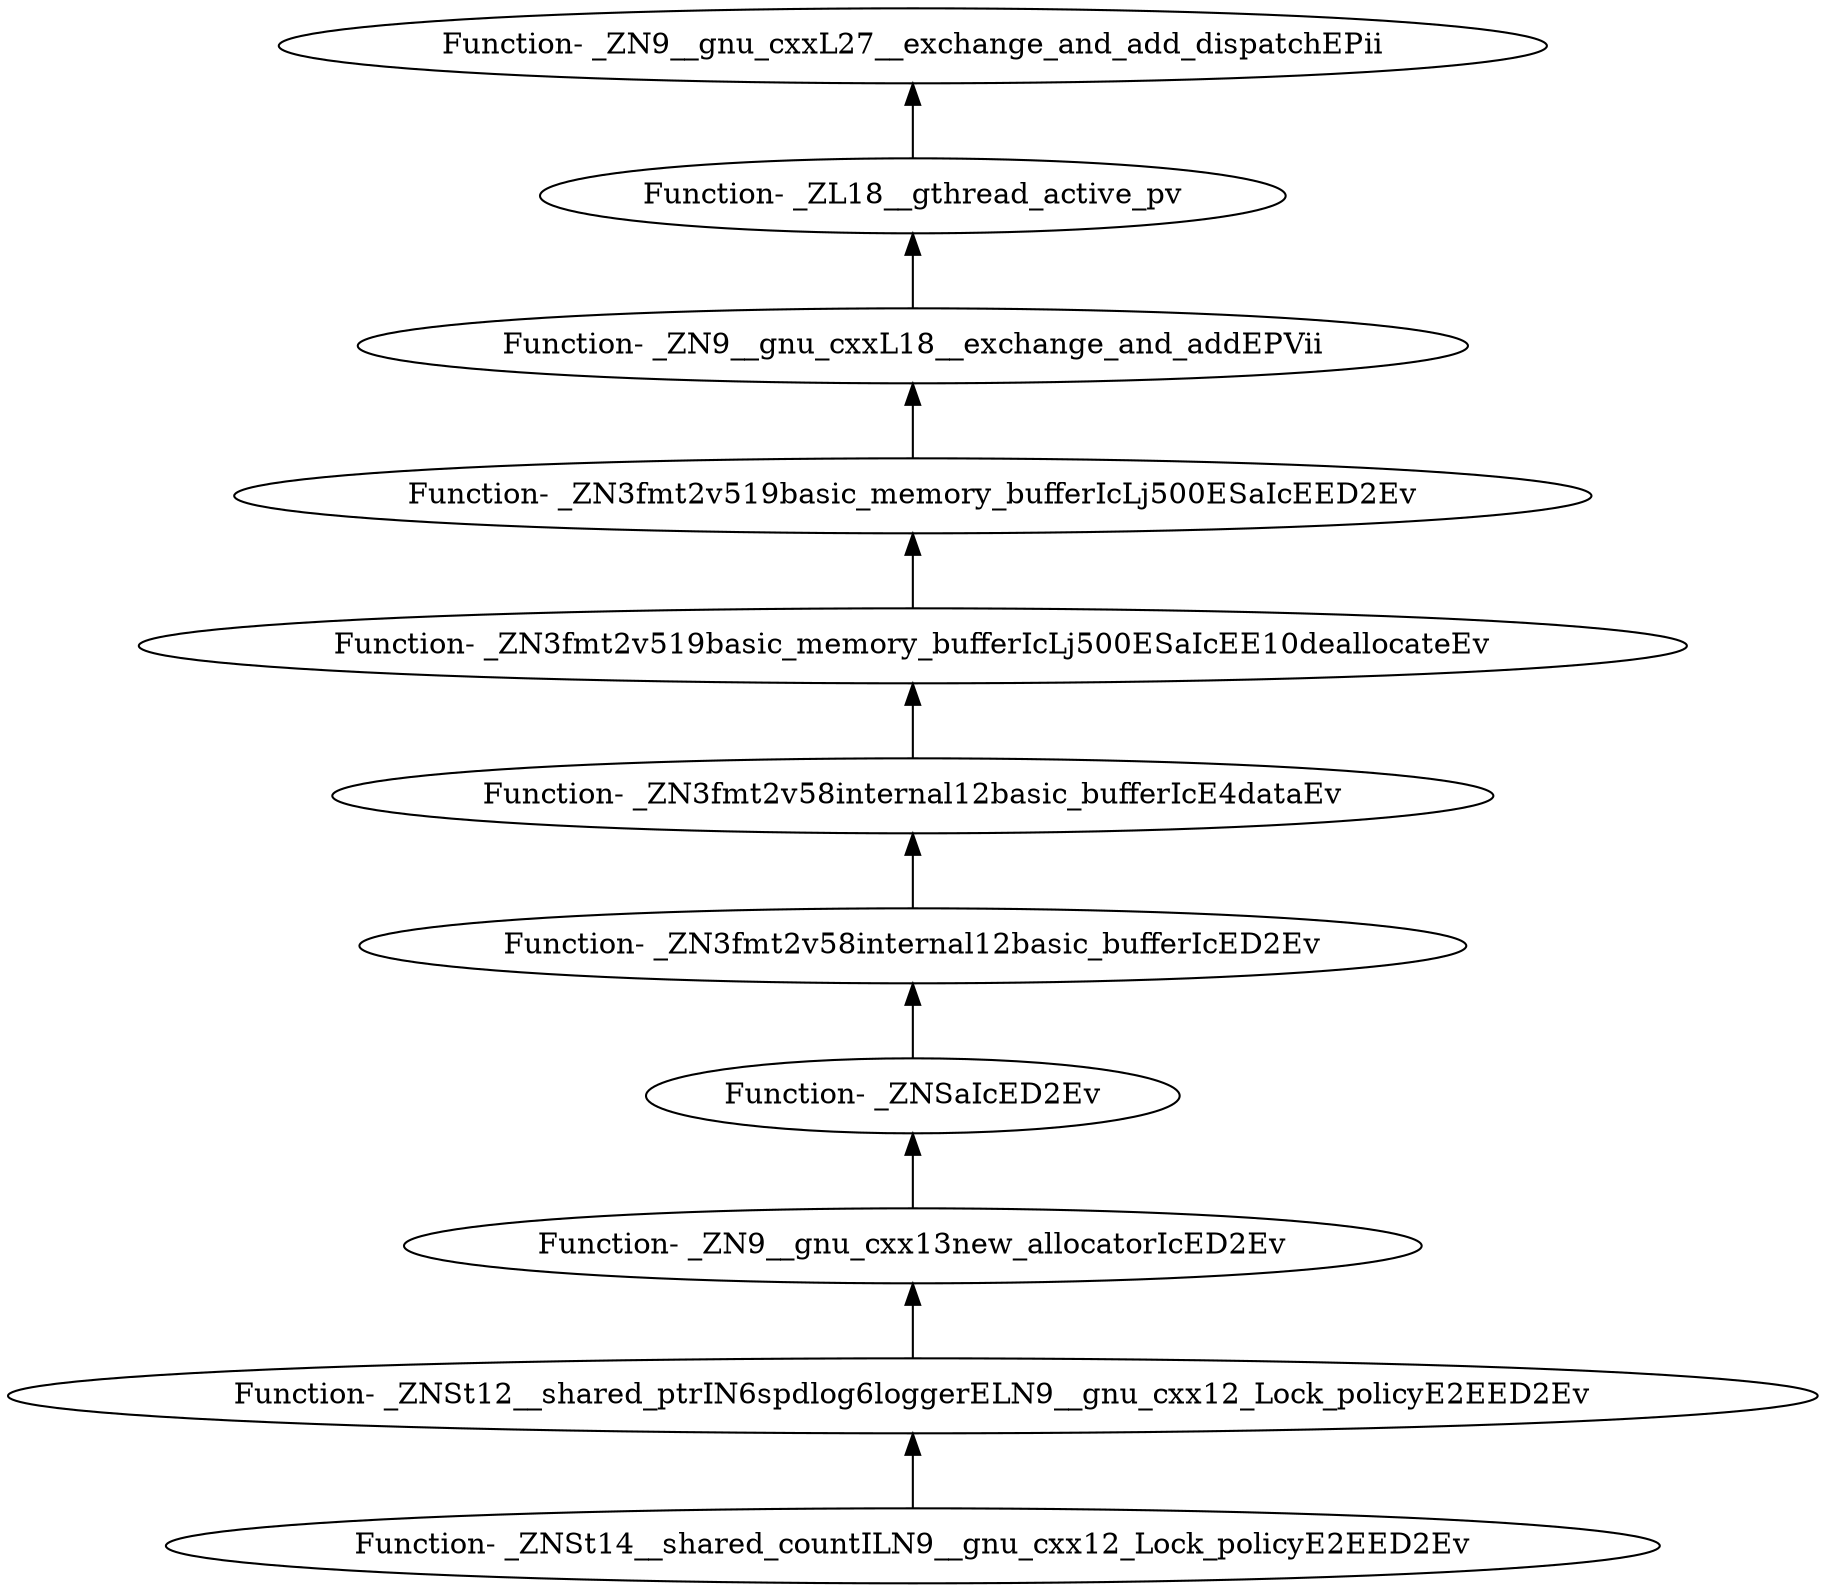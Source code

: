 digraph {
	"Function- _ZNSt14__shared_countILN9__gnu_cxx12_Lock_policyE2EED2Ev"
	"Function- _ZNSt12__shared_ptrIN6spdlog6loggerELN9__gnu_cxx12_Lock_policyE2EED2Ev"
	"Function- _ZNSt12__shared_ptrIN6spdlog6loggerELN9__gnu_cxx12_Lock_policyE2EED2Ev" -> "Function- _ZNSt14__shared_countILN9__gnu_cxx12_Lock_policyE2EED2Ev" [dir=back]
	"Function- _ZN9__gnu_cxx13new_allocatorIcED2Ev"
	"Function- _ZN9__gnu_cxx13new_allocatorIcED2Ev" -> "Function- _ZNSt12__shared_ptrIN6spdlog6loggerELN9__gnu_cxx12_Lock_policyE2EED2Ev" [dir=back]
	"Function- _ZNSaIcED2Ev"
	"Function- _ZNSaIcED2Ev" -> "Function- _ZN9__gnu_cxx13new_allocatorIcED2Ev" [dir=back]
	"Function- _ZN3fmt2v58internal12basic_bufferIcED2Ev"
	"Function- _ZN3fmt2v58internal12basic_bufferIcED2Ev" -> "Function- _ZNSaIcED2Ev" [dir=back]
	"Function- _ZN3fmt2v58internal12basic_bufferIcE4dataEv"
	"Function- _ZN3fmt2v58internal12basic_bufferIcE4dataEv" -> "Function- _ZN3fmt2v58internal12basic_bufferIcED2Ev" [dir=back]
	"Function- _ZN3fmt2v519basic_memory_bufferIcLj500ESaIcEE10deallocateEv"
	"Function- _ZN3fmt2v519basic_memory_bufferIcLj500ESaIcEE10deallocateEv" -> "Function- _ZN3fmt2v58internal12basic_bufferIcE4dataEv" [dir=back]
	"Function- _ZN3fmt2v519basic_memory_bufferIcLj500ESaIcEED2Ev"
	"Function- _ZN3fmt2v519basic_memory_bufferIcLj500ESaIcEED2Ev" -> "Function- _ZN3fmt2v519basic_memory_bufferIcLj500ESaIcEE10deallocateEv" [dir=back]
	"Function- _ZN9__gnu_cxxL18__exchange_and_addEPVii"
	"Function- _ZN9__gnu_cxxL18__exchange_and_addEPVii" -> "Function- _ZN3fmt2v519basic_memory_bufferIcLj500ESaIcEED2Ev" [dir=back]
	"Function- _ZL18__gthread_active_pv"
	"Function- _ZL18__gthread_active_pv" -> "Function- _ZN9__gnu_cxxL18__exchange_and_addEPVii" [dir=back]
	"Function- _ZN9__gnu_cxxL27__exchange_and_add_dispatchEPii"
	"Function- _ZN9__gnu_cxxL27__exchange_and_add_dispatchEPii" -> "Function- _ZL18__gthread_active_pv" [dir=back]
}

